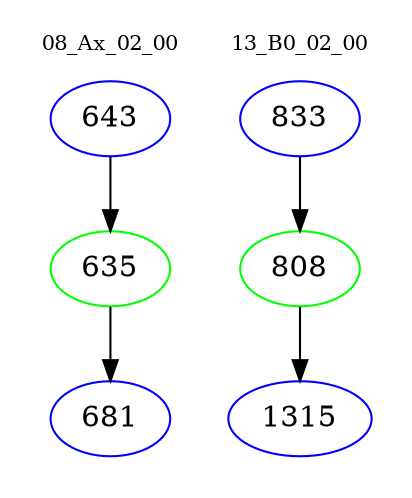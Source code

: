 digraph{
subgraph cluster_0 {
color = white
label = "08_Ax_02_00";
fontsize=10;
T0_643 [label="643", color="blue"]
T0_643 -> T0_635 [color="black"]
T0_635 [label="635", color="green"]
T0_635 -> T0_681 [color="black"]
T0_681 [label="681", color="blue"]
}
subgraph cluster_1 {
color = white
label = "13_B0_02_00";
fontsize=10;
T1_833 [label="833", color="blue"]
T1_833 -> T1_808 [color="black"]
T1_808 [label="808", color="green"]
T1_808 -> T1_1315 [color="black"]
T1_1315 [label="1315", color="blue"]
}
}
